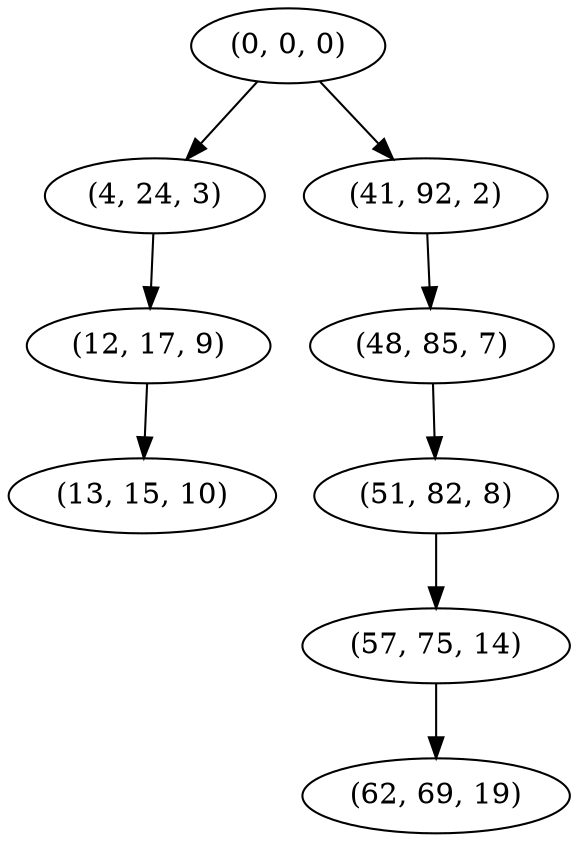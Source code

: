 digraph tree {
    "(0, 0, 0)";
    "(4, 24, 3)";
    "(12, 17, 9)";
    "(13, 15, 10)";
    "(41, 92, 2)";
    "(48, 85, 7)";
    "(51, 82, 8)";
    "(57, 75, 14)";
    "(62, 69, 19)";
    "(0, 0, 0)" -> "(4, 24, 3)";
    "(0, 0, 0)" -> "(41, 92, 2)";
    "(4, 24, 3)" -> "(12, 17, 9)";
    "(12, 17, 9)" -> "(13, 15, 10)";
    "(41, 92, 2)" -> "(48, 85, 7)";
    "(48, 85, 7)" -> "(51, 82, 8)";
    "(51, 82, 8)" -> "(57, 75, 14)";
    "(57, 75, 14)" -> "(62, 69, 19)";
}
